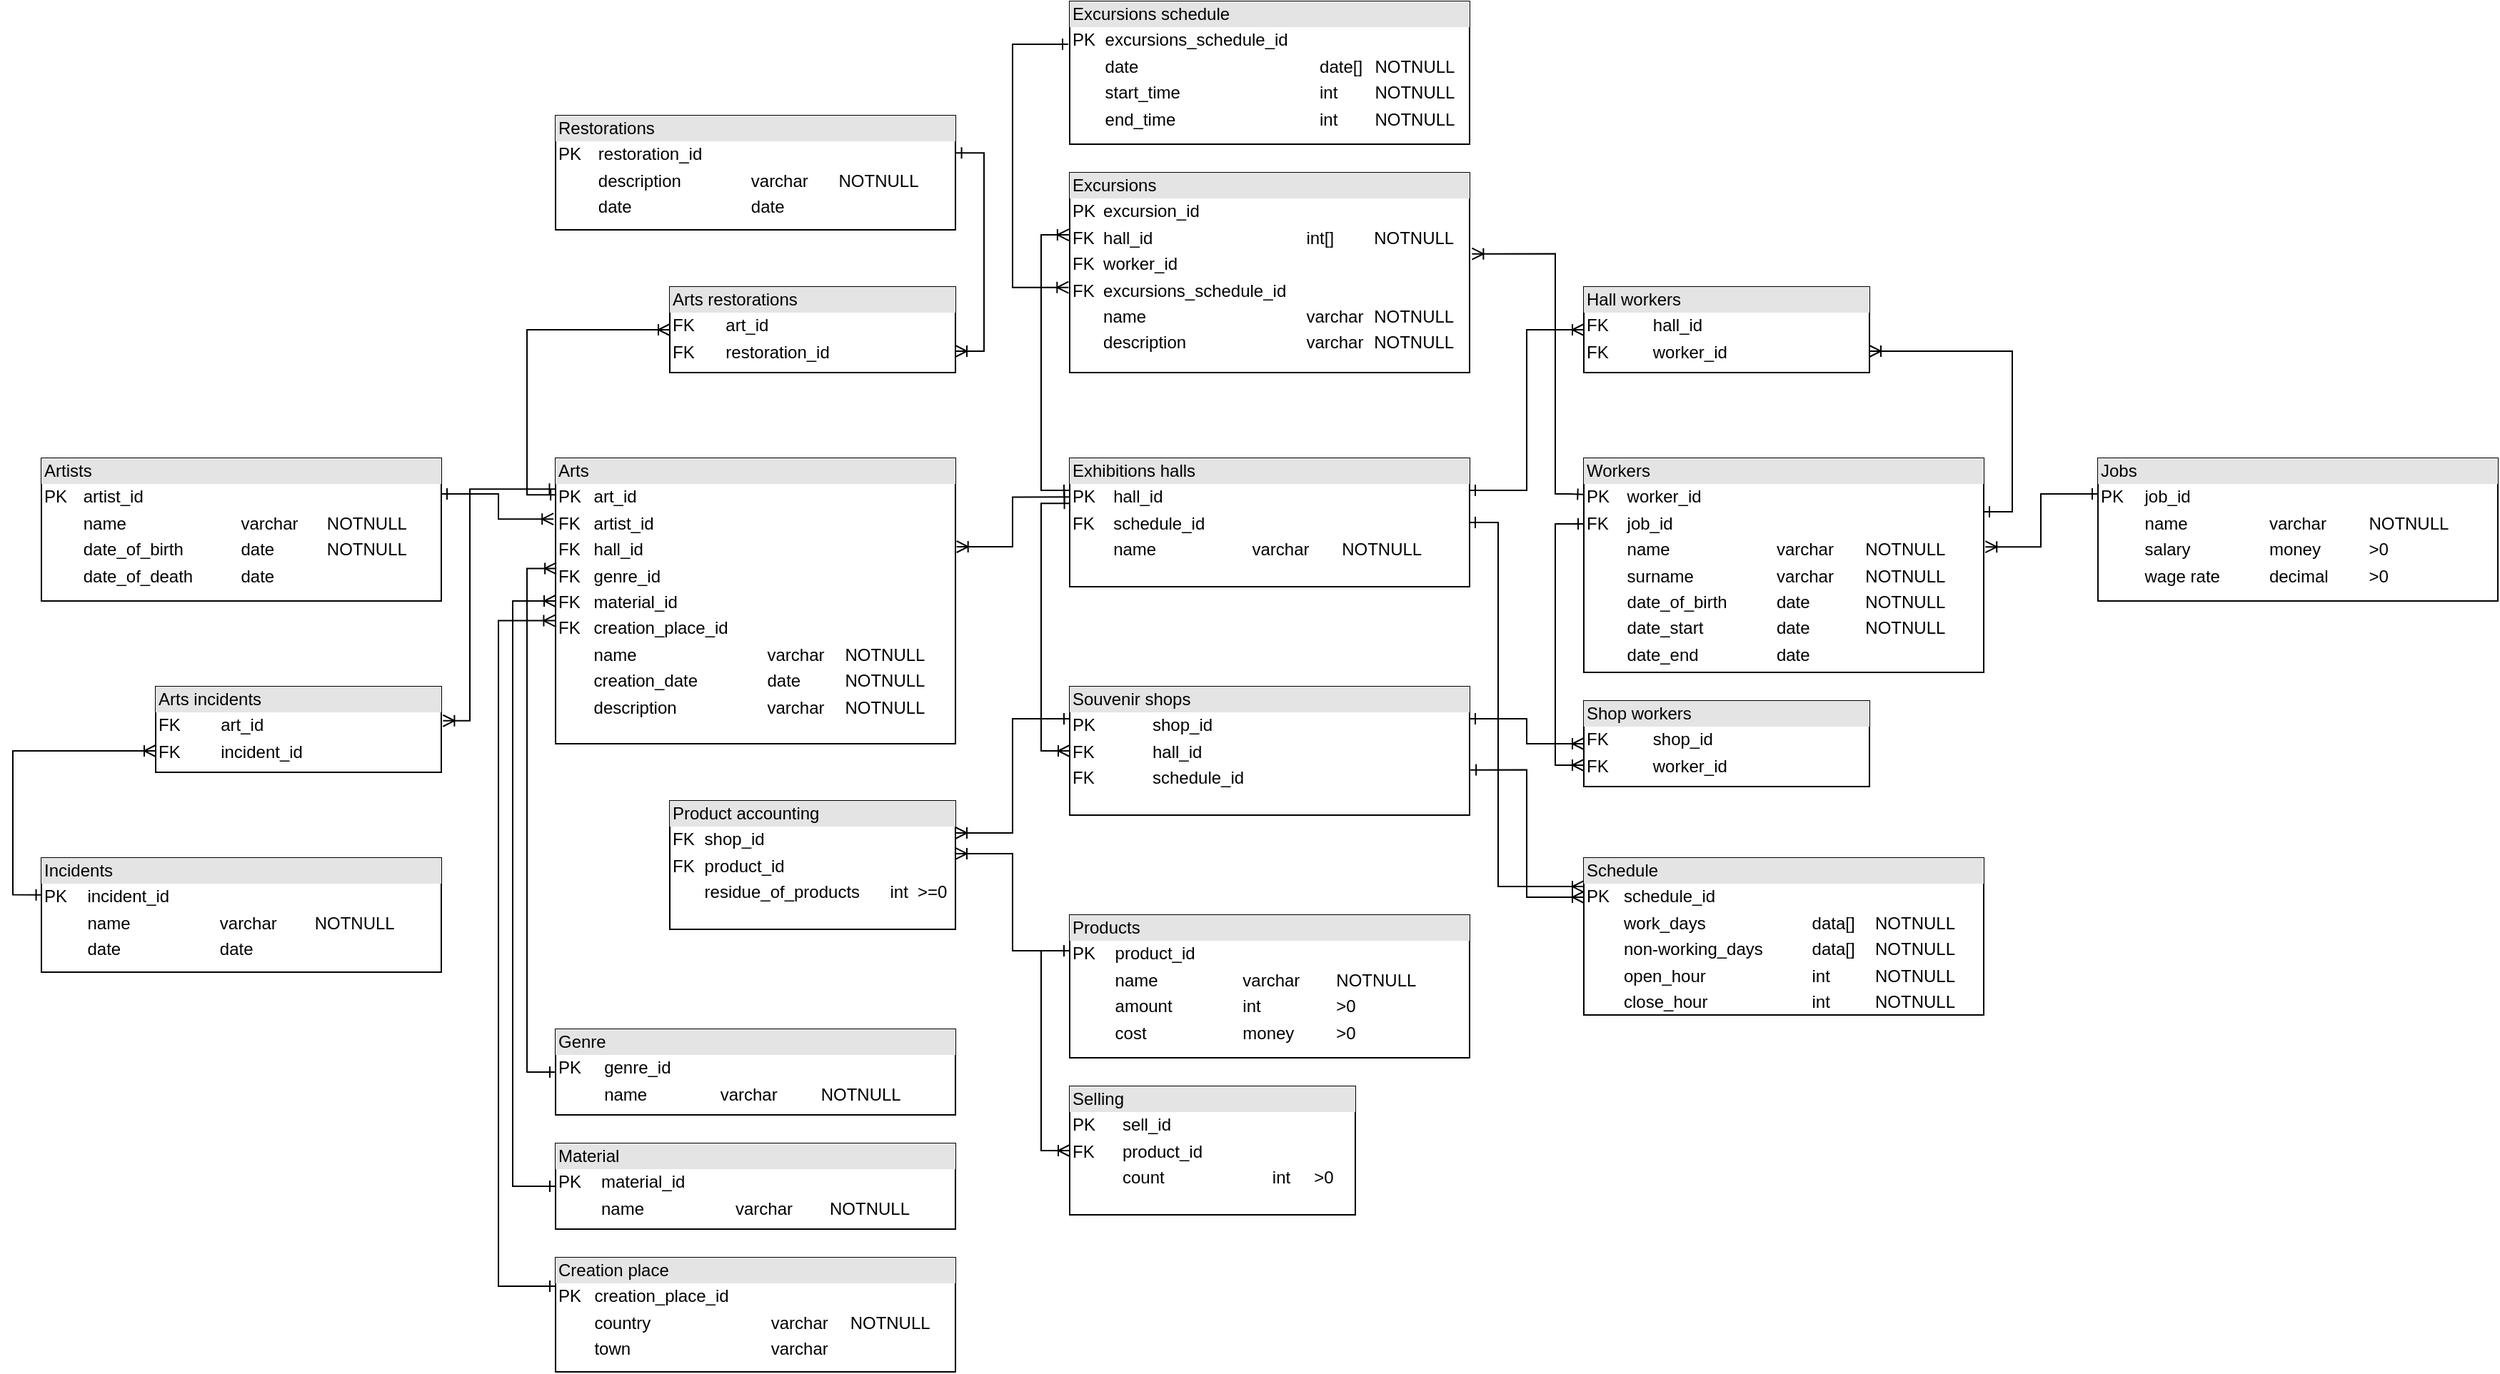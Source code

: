 <mxfile version="15.9.3" type="github">
  <diagram id="C5RBs43oDa-KdzZeNtuy" name="Structure1">
    <mxGraphModel dx="1630" dy="863" grid="1" gridSize="10" guides="1" tooltips="1" connect="1" arrows="1" fold="1" page="0" pageScale="1" pageWidth="827" pageHeight="1169" background="none" math="0" shadow="0">
      <root>
        <mxCell id="WIyWlLk6GJQsqaUBKTNV-0" />
        <mxCell id="WIyWlLk6GJQsqaUBKTNV-1" parent="WIyWlLk6GJQsqaUBKTNV-0" />
        <mxCell id="_NlyBVsnjin-UgBdhN4R-0" value="&lt;div style=&quot;box-sizing: border-box ; width: 100% ; background: #e4e4e4 ; padding: 2px&quot;&gt;Exhibitions halls&lt;/div&gt;&lt;table style=&quot;width: 100% ; font-size: 1em&quot; cellpadding=&quot;2&quot; cellspacing=&quot;0&quot;&gt;&lt;tbody&gt;&lt;tr&gt;&lt;td&gt;PK&lt;/td&gt;&lt;td&gt;hall_id&lt;br&gt;&lt;/td&gt;&lt;td&gt;&lt;br&gt;&lt;/td&gt;&lt;td&gt;&lt;br&gt;&lt;/td&gt;&lt;td&gt;&lt;br&gt;&lt;/td&gt;&lt;/tr&gt;&lt;tr&gt;&lt;td&gt;FK&lt;/td&gt;&lt;td&gt;schedule_id&lt;/td&gt;&lt;td&gt;&lt;br&gt;&lt;/td&gt;&lt;td&gt;&lt;br&gt;&lt;/td&gt;&lt;td&gt;&lt;br&gt;&lt;/td&gt;&lt;/tr&gt;&lt;tr&gt;&lt;td&gt;&lt;br&gt;&lt;/td&gt;&lt;td&gt;name&lt;/td&gt;&lt;td&gt;varchar&lt;/td&gt;&lt;td&gt;NOTNULL&lt;/td&gt;&lt;td&gt;&lt;br&gt;&lt;/td&gt;&lt;/tr&gt;&lt;/tbody&gt;&lt;/table&gt;" style="verticalAlign=top;align=left;overflow=fill;html=1;" parent="WIyWlLk6GJQsqaUBKTNV-1" vertex="1">
          <mxGeometry x="40" width="280" height="90" as="geometry" />
        </mxCell>
        <mxCell id="_NlyBVsnjin-UgBdhN4R-45" style="edgeStyle=orthogonalEdgeStyle;rounded=0;orthogonalLoop=1;jettySize=auto;html=1;exitX=0;exitY=0.5;exitDx=0;exitDy=0;entryX=0.001;entryY=0.351;entryDx=0;entryDy=0;entryPerimeter=0;startArrow=ERoneToMany;startFill=0;endArrow=ERone;endFill=0;" parent="WIyWlLk6GJQsqaUBKTNV-1" source="_NlyBVsnjin-UgBdhN4R-15" target="_NlyBVsnjin-UgBdhN4R-0" edge="1">
          <mxGeometry relative="1" as="geometry" />
        </mxCell>
        <mxCell id="_NlyBVsnjin-UgBdhN4R-15" value="&lt;div style=&quot;box-sizing: border-box ; width: 100% ; background: #e4e4e4 ; padding: 2px&quot;&gt;Souvenir shops&lt;/div&gt;&lt;table style=&quot;width: 100% ; font-size: 1em&quot; cellpadding=&quot;2&quot; cellspacing=&quot;0&quot;&gt;&lt;tbody&gt;&lt;tr&gt;&lt;td&gt;PK&lt;/td&gt;&lt;td&gt;shop_id&lt;br&gt;&lt;/td&gt;&lt;td&gt;&lt;br&gt;&lt;/td&gt;&lt;td&gt;&lt;br&gt;&lt;/td&gt;&lt;td&gt;&lt;br&gt;&lt;/td&gt;&lt;/tr&gt;&lt;tr&gt;&lt;td&gt;FK&lt;/td&gt;&lt;td&gt;hall_id&lt;br&gt;&lt;/td&gt;&lt;td&gt;&lt;/td&gt;&lt;td&gt;&lt;/td&gt;&lt;td&gt;&lt;/td&gt;&lt;/tr&gt;&lt;tr&gt;&lt;td&gt;FK&lt;/td&gt;&lt;td&gt;schedule_id&lt;/td&gt;&lt;td&gt;&lt;br&gt;&lt;/td&gt;&lt;td&gt;&lt;br&gt;&lt;/td&gt;&lt;td&gt;&lt;br&gt;&lt;/td&gt;&lt;/tr&gt;&lt;/tbody&gt;&lt;/table&gt;" style="verticalAlign=top;align=left;overflow=fill;html=1;" parent="WIyWlLk6GJQsqaUBKTNV-1" vertex="1">
          <mxGeometry x="40" y="160" width="280" height="90" as="geometry" />
        </mxCell>
        <mxCell id="svQhFidlR-mdwTiuRmmd-14" style="edgeStyle=orthogonalEdgeStyle;rounded=0;orthogonalLoop=1;jettySize=auto;html=1;exitX=0;exitY=0.25;exitDx=0;exitDy=0;entryX=0;entryY=0.5;entryDx=0;entryDy=0;startArrow=ERone;startFill=0;endArrow=ERoneToMany;endFill=0;" edge="1" parent="WIyWlLk6GJQsqaUBKTNV-1" source="_NlyBVsnjin-UgBdhN4R-16" target="svQhFidlR-mdwTiuRmmd-13">
          <mxGeometry relative="1" as="geometry" />
        </mxCell>
        <mxCell id="_NlyBVsnjin-UgBdhN4R-16" value="&lt;div style=&quot;box-sizing: border-box ; width: 100% ; background: #e4e4e4 ; padding: 2px&quot;&gt;Products&lt;/div&gt;&lt;table style=&quot;width: 100% ; font-size: 1em&quot; cellpadding=&quot;2&quot; cellspacing=&quot;0&quot;&gt;&lt;tbody&gt;&lt;tr&gt;&lt;td&gt;PK&lt;/td&gt;&lt;td&gt;product_id&lt;br&gt;&lt;/td&gt;&lt;td&gt;&lt;br&gt;&lt;/td&gt;&lt;td&gt;&lt;br&gt;&lt;/td&gt;&lt;td&gt;&lt;br&gt;&lt;/td&gt;&lt;/tr&gt;&lt;tr&gt;&lt;td&gt;&lt;br&gt;&lt;/td&gt;&lt;td&gt;name&lt;/td&gt;&lt;td&gt;varchar&lt;/td&gt;&lt;td&gt;NOTNULL&lt;/td&gt;&lt;td&gt;&lt;/td&gt;&lt;/tr&gt;&lt;tr&gt;&lt;td&gt;&lt;br&gt;&lt;/td&gt;&lt;td&gt;amount&lt;/td&gt;&lt;td&gt;int&lt;/td&gt;&lt;td&gt;&amp;gt;0&lt;/td&gt;&lt;td&gt;&lt;br&gt;&lt;/td&gt;&lt;/tr&gt;&lt;tr&gt;&lt;td&gt;&lt;br&gt;&lt;/td&gt;&lt;td&gt;cost&lt;/td&gt;&lt;td&gt;money&lt;/td&gt;&lt;td&gt;&amp;gt;0&lt;/td&gt;&lt;td&gt;&lt;br&gt;&lt;/td&gt;&lt;/tr&gt;&lt;/tbody&gt;&lt;/table&gt;" style="verticalAlign=top;align=left;overflow=fill;html=1;" parent="WIyWlLk6GJQsqaUBKTNV-1" vertex="1">
          <mxGeometry x="40" y="320" width="280" height="100" as="geometry" />
        </mxCell>
        <mxCell id="_NlyBVsnjin-UgBdhN4R-30" style="edgeStyle=orthogonalEdgeStyle;rounded=0;orthogonalLoop=1;jettySize=auto;html=1;exitX=1;exitY=0.25;exitDx=0;exitDy=0;entryX=0;entryY=0.25;entryDx=0;entryDy=0;startArrow=ERoneToMany;startFill=0;endArrow=ERone;endFill=0;" parent="WIyWlLk6GJQsqaUBKTNV-1" source="_NlyBVsnjin-UgBdhN4R-17" target="_NlyBVsnjin-UgBdhN4R-15" edge="1">
          <mxGeometry relative="1" as="geometry" />
        </mxCell>
        <mxCell id="_NlyBVsnjin-UgBdhN4R-31" style="edgeStyle=orthogonalEdgeStyle;rounded=0;orthogonalLoop=1;jettySize=auto;html=1;exitX=1;exitY=0.411;exitDx=0;exitDy=0;entryX=0;entryY=0.25;entryDx=0;entryDy=0;startArrow=ERoneToMany;startFill=0;exitPerimeter=0;endArrow=ERone;endFill=0;" parent="WIyWlLk6GJQsqaUBKTNV-1" source="_NlyBVsnjin-UgBdhN4R-17" target="_NlyBVsnjin-UgBdhN4R-16" edge="1">
          <mxGeometry relative="1" as="geometry" />
        </mxCell>
        <mxCell id="_NlyBVsnjin-UgBdhN4R-17" value="&lt;div style=&quot;box-sizing: border-box ; width: 100% ; background: rgb(228 , 228 , 228) ; padding: 2px&quot;&gt;Product accounting&lt;/div&gt;&lt;table style=&quot;width: 100% ; font-size: 1em&quot; cellpadding=&quot;2&quot; cellspacing=&quot;0&quot;&gt;&lt;tbody&gt;&lt;tr&gt;&lt;td&gt;FK&lt;/td&gt;&lt;td&gt;shop_id&lt;br&gt;&lt;/td&gt;&lt;td&gt;&lt;br&gt;&lt;/td&gt;&lt;td&gt;&lt;br&gt;&lt;/td&gt;&lt;/tr&gt;&lt;tr&gt;&lt;td&gt;FK&lt;/td&gt;&lt;td&gt;product_id&lt;/td&gt;&lt;td&gt;&lt;/td&gt;&lt;td&gt;&lt;br&gt;&lt;/td&gt;&lt;/tr&gt;&lt;tr&gt;&lt;td&gt;&lt;br&gt;&lt;/td&gt;&lt;td&gt;residue_of_products&lt;/td&gt;&lt;td&gt;int&lt;/td&gt;&lt;td&gt;&amp;gt;=0&lt;/td&gt;&lt;/tr&gt;&lt;/tbody&gt;&lt;/table&gt;" style="verticalAlign=top;align=left;overflow=fill;html=1;" parent="WIyWlLk6GJQsqaUBKTNV-1" vertex="1">
          <mxGeometry x="-240" y="240" width="200" height="90" as="geometry" />
        </mxCell>
        <mxCell id="_NlyBVsnjin-UgBdhN4R-34" style="edgeStyle=orthogonalEdgeStyle;rounded=0;orthogonalLoop=1;jettySize=auto;html=1;entryX=0;entryY=0.25;entryDx=0;entryDy=0;startArrow=ERoneToMany;startFill=0;exitX=1.004;exitY=0.414;exitDx=0;exitDy=0;exitPerimeter=0;endArrow=ERone;endFill=0;" parent="WIyWlLk6GJQsqaUBKTNV-1" source="_NlyBVsnjin-UgBdhN4R-18" target="_NlyBVsnjin-UgBdhN4R-19" edge="1">
          <mxGeometry relative="1" as="geometry">
            <mxPoint x="680" y="42" as="sourcePoint" />
          </mxGeometry>
        </mxCell>
        <mxCell id="_NlyBVsnjin-UgBdhN4R-18" value="&lt;div style=&quot;box-sizing: border-box ; width: 100% ; background: #e4e4e4 ; padding: 2px&quot;&gt;Workers&lt;/div&gt;&lt;table style=&quot;width: 100% ; font-size: 1em&quot; cellpadding=&quot;2&quot; cellspacing=&quot;0&quot;&gt;&lt;tbody&gt;&lt;tr&gt;&lt;td&gt;PK&lt;/td&gt;&lt;td&gt;worker_id&lt;br&gt;&lt;/td&gt;&lt;td&gt;&lt;br&gt;&lt;/td&gt;&lt;td&gt;&lt;br&gt;&lt;/td&gt;&lt;/tr&gt;&lt;tr&gt;&lt;td&gt;FK&lt;/td&gt;&lt;td&gt;job_id&lt;/td&gt;&lt;td&gt;&lt;br&gt;&lt;/td&gt;&lt;td&gt;&lt;br&gt;&lt;/td&gt;&lt;/tr&gt;&lt;tr&gt;&lt;td&gt;&lt;br&gt;&lt;/td&gt;&lt;td&gt;name&lt;/td&gt;&lt;td&gt;varchar&lt;/td&gt;&lt;td&gt;NOTNULL&lt;/td&gt;&lt;/tr&gt;&lt;tr&gt;&lt;td&gt;&lt;br&gt;&lt;/td&gt;&lt;td&gt;surname&lt;/td&gt;&lt;td&gt;varchar&lt;/td&gt;&lt;td&gt;NOTNULL&lt;/td&gt;&lt;/tr&gt;&lt;tr&gt;&lt;td&gt;&lt;br&gt;&lt;/td&gt;&lt;td&gt;date_of_birth&lt;/td&gt;&lt;td&gt;date&lt;/td&gt;&lt;td&gt;NOTNULL&lt;/td&gt;&lt;/tr&gt;&lt;tr&gt;&lt;td&gt;&lt;br&gt;&lt;/td&gt;&lt;td&gt;date_start&lt;/td&gt;&lt;td&gt;date&lt;/td&gt;&lt;td&gt;NOTNULL&lt;/td&gt;&lt;/tr&gt;&lt;tr&gt;&lt;td&gt;&lt;br&gt;&lt;/td&gt;&lt;td&gt;date_end&lt;/td&gt;&lt;td&gt;date&lt;/td&gt;&lt;td&gt;&lt;br&gt;&lt;/td&gt;&lt;/tr&gt;&lt;/tbody&gt;&lt;/table&gt;" style="verticalAlign=top;align=left;overflow=fill;html=1;" parent="WIyWlLk6GJQsqaUBKTNV-1" vertex="1">
          <mxGeometry x="400" width="280" height="150" as="geometry" />
        </mxCell>
        <mxCell id="_NlyBVsnjin-UgBdhN4R-19" value="&lt;div style=&quot;box-sizing: border-box ; width: 100% ; background: #e4e4e4 ; padding: 2px&quot;&gt;Jobs&lt;/div&gt;&lt;table style=&quot;width: 100% ; font-size: 1em&quot; cellpadding=&quot;2&quot; cellspacing=&quot;0&quot;&gt;&lt;tbody&gt;&lt;tr&gt;&lt;td&gt;PK&lt;/td&gt;&lt;td&gt;job_id&lt;br&gt;&lt;/td&gt;&lt;td&gt;&lt;br&gt;&lt;/td&gt;&lt;td&gt;&lt;br&gt;&lt;/td&gt;&lt;/tr&gt;&lt;tr&gt;&lt;td&gt;&lt;br&gt;&lt;/td&gt;&lt;td&gt;name&lt;/td&gt;&lt;td&gt;varchar&lt;/td&gt;&lt;td&gt;NOTNULL&lt;/td&gt;&lt;/tr&gt;&lt;tr&gt;&lt;td&gt;&lt;br&gt;&lt;/td&gt;&lt;td&gt;salary&lt;/td&gt;&lt;td&gt;money&lt;/td&gt;&lt;td&gt;&amp;gt;0&lt;/td&gt;&lt;/tr&gt;&lt;tr&gt;&lt;td&gt;&lt;br&gt;&lt;/td&gt;&lt;td&gt;wage rate&lt;/td&gt;&lt;td&gt;decimal&lt;/td&gt;&lt;td&gt;&amp;gt;0&lt;/td&gt;&lt;/tr&gt;&lt;/tbody&gt;&lt;/table&gt;" style="verticalAlign=top;align=left;overflow=fill;html=1;" parent="WIyWlLk6GJQsqaUBKTNV-1" vertex="1">
          <mxGeometry x="760" width="280" height="100" as="geometry" />
        </mxCell>
        <mxCell id="_NlyBVsnjin-UgBdhN4R-32" style="edgeStyle=orthogonalEdgeStyle;rounded=0;orthogonalLoop=1;jettySize=auto;html=1;exitX=0;exitY=0.5;exitDx=0;exitDy=0;entryX=1;entryY=0.25;entryDx=0;entryDy=0;startArrow=ERoneToMany;startFill=0;endArrow=ERone;endFill=0;" parent="WIyWlLk6GJQsqaUBKTNV-1" source="_NlyBVsnjin-UgBdhN4R-20" target="_NlyBVsnjin-UgBdhN4R-15" edge="1">
          <mxGeometry relative="1" as="geometry" />
        </mxCell>
        <mxCell id="_NlyBVsnjin-UgBdhN4R-33" style="edgeStyle=orthogonalEdgeStyle;rounded=0;orthogonalLoop=1;jettySize=auto;html=1;exitX=0;exitY=0.75;exitDx=0;exitDy=0;startArrow=ERoneToMany;startFill=0;endArrow=ERone;endFill=0;" parent="WIyWlLk6GJQsqaUBKTNV-1" source="_NlyBVsnjin-UgBdhN4R-20" edge="1">
          <mxGeometry relative="1" as="geometry">
            <mxPoint x="400" y="46" as="targetPoint" />
            <Array as="points">
              <mxPoint x="380" y="215" />
              <mxPoint x="380" y="46" />
              <mxPoint x="400" y="46" />
            </Array>
          </mxGeometry>
        </mxCell>
        <mxCell id="_NlyBVsnjin-UgBdhN4R-20" value="&lt;div style=&quot;box-sizing: border-box ; width: 100% ; background: rgb(228 , 228 , 228) ; padding: 2px&quot;&gt;Shop workers&lt;/div&gt;&lt;table style=&quot;width: 100% ; font-size: 1em&quot; cellpadding=&quot;2&quot; cellspacing=&quot;0&quot;&gt;&lt;tbody&gt;&lt;tr&gt;&lt;td&gt;FK&lt;/td&gt;&lt;td&gt;shop_id&lt;br&gt;&lt;/td&gt;&lt;td&gt;&lt;br&gt;&lt;/td&gt;&lt;td&gt;&lt;br&gt;&lt;/td&gt;&lt;/tr&gt;&lt;tr&gt;&lt;td&gt;FK&lt;/td&gt;&lt;td&gt;worker_id&lt;/td&gt;&lt;td&gt;&lt;/td&gt;&lt;td&gt;&lt;br&gt;&lt;/td&gt;&lt;/tr&gt;&lt;/tbody&gt;&lt;/table&gt;" style="verticalAlign=top;align=left;overflow=fill;html=1;" parent="WIyWlLk6GJQsqaUBKTNV-1" vertex="1">
          <mxGeometry x="400" y="170" width="200" height="60" as="geometry" />
        </mxCell>
        <mxCell id="_NlyBVsnjin-UgBdhN4R-35" style="edgeStyle=orthogonalEdgeStyle;rounded=0;orthogonalLoop=1;jettySize=auto;html=1;exitX=0;exitY=0.5;exitDx=0;exitDy=0;entryX=1;entryY=0.25;entryDx=0;entryDy=0;startArrow=ERoneToMany;startFill=0;endArrow=ERone;endFill=0;" parent="WIyWlLk6GJQsqaUBKTNV-1" source="_NlyBVsnjin-UgBdhN4R-21" target="_NlyBVsnjin-UgBdhN4R-0" edge="1">
          <mxGeometry relative="1" as="geometry" />
        </mxCell>
        <mxCell id="_NlyBVsnjin-UgBdhN4R-37" style="edgeStyle=orthogonalEdgeStyle;rounded=0;orthogonalLoop=1;jettySize=auto;html=1;exitX=1;exitY=0.75;exitDx=0;exitDy=0;entryX=1;entryY=0.25;entryDx=0;entryDy=0;startArrow=ERoneToMany;startFill=0;endArrow=ERone;endFill=0;" parent="WIyWlLk6GJQsqaUBKTNV-1" source="_NlyBVsnjin-UgBdhN4R-21" target="_NlyBVsnjin-UgBdhN4R-18" edge="1">
          <mxGeometry relative="1" as="geometry" />
        </mxCell>
        <mxCell id="_NlyBVsnjin-UgBdhN4R-21" value="&lt;div style=&quot;box-sizing: border-box ; width: 100% ; background: rgb(228 , 228 , 228) ; padding: 2px&quot;&gt;Hall workers&lt;/div&gt;&lt;table style=&quot;width: 100% ; font-size: 1em&quot; cellpadding=&quot;2&quot; cellspacing=&quot;0&quot;&gt;&lt;tbody&gt;&lt;tr&gt;&lt;td&gt;FK&lt;/td&gt;&lt;td&gt;hall_id&lt;br&gt;&lt;/td&gt;&lt;td&gt;&lt;br&gt;&lt;/td&gt;&lt;td&gt;&lt;br&gt;&lt;/td&gt;&lt;/tr&gt;&lt;tr&gt;&lt;td&gt;FK&lt;/td&gt;&lt;td&gt;worker_id&lt;/td&gt;&lt;td&gt;&lt;/td&gt;&lt;td&gt;&lt;br&gt;&lt;/td&gt;&lt;/tr&gt;&lt;/tbody&gt;&lt;/table&gt;" style="verticalAlign=top;align=left;overflow=fill;html=1;" parent="WIyWlLk6GJQsqaUBKTNV-1" vertex="1">
          <mxGeometry x="400" y="-120" width="200" height="60" as="geometry" />
        </mxCell>
        <mxCell id="_NlyBVsnjin-UgBdhN4R-43" style="edgeStyle=orthogonalEdgeStyle;rounded=0;orthogonalLoop=1;jettySize=auto;html=1;exitX=-0.005;exitY=0.213;exitDx=0;exitDy=0;entryX=1;entryY=0.25;entryDx=0;entryDy=0;startArrow=ERoneToMany;startFill=0;exitPerimeter=0;endArrow=ERone;endFill=0;" parent="WIyWlLk6GJQsqaUBKTNV-1" source="_NlyBVsnjin-UgBdhN4R-22" target="_NlyBVsnjin-UgBdhN4R-24" edge="1">
          <mxGeometry relative="1" as="geometry" />
        </mxCell>
        <mxCell id="_NlyBVsnjin-UgBdhN4R-44" style="edgeStyle=orthogonalEdgeStyle;rounded=0;orthogonalLoop=1;jettySize=auto;html=1;exitX=1.003;exitY=0.31;exitDx=0;exitDy=0;entryX=0.001;entryY=0.302;entryDx=0;entryDy=0;entryPerimeter=0;startArrow=ERoneToMany;startFill=0;exitPerimeter=0;endArrow=ERone;endFill=0;" parent="WIyWlLk6GJQsqaUBKTNV-1" source="_NlyBVsnjin-UgBdhN4R-22" target="_NlyBVsnjin-UgBdhN4R-0" edge="1">
          <mxGeometry relative="1" as="geometry" />
        </mxCell>
        <mxCell id="_NlyBVsnjin-UgBdhN4R-22" value="&lt;div style=&quot;box-sizing: border-box ; width: 100% ; background: #e4e4e4 ; padding: 2px&quot;&gt;Arts&lt;/div&gt;&lt;table style=&quot;width: 100% ; font-size: 1em&quot; cellpadding=&quot;2&quot; cellspacing=&quot;0&quot;&gt;&lt;tbody&gt;&lt;tr&gt;&lt;td&gt;PK&lt;/td&gt;&lt;td&gt;art_id&lt;br&gt;&lt;/td&gt;&lt;td&gt;&lt;br&gt;&lt;/td&gt;&lt;td&gt;&lt;br&gt;&lt;/td&gt;&lt;td&gt;&lt;br&gt;&lt;/td&gt;&lt;/tr&gt;&lt;tr&gt;&lt;td&gt;FK&lt;/td&gt;&lt;td&gt;artist_id&lt;/td&gt;&lt;td&gt;&lt;br&gt;&lt;/td&gt;&lt;td&gt;&lt;br&gt;&lt;/td&gt;&lt;td&gt;&lt;br&gt;&lt;/td&gt;&lt;/tr&gt;&lt;tr&gt;&lt;td&gt;FK&lt;/td&gt;&lt;td&gt;hall_id&lt;/td&gt;&lt;td&gt;&lt;br&gt;&lt;/td&gt;&lt;td&gt;&lt;br&gt;&lt;/td&gt;&lt;td&gt;&lt;br&gt;&lt;/td&gt;&lt;/tr&gt;&lt;tr&gt;&lt;td&gt;FK&lt;/td&gt;&lt;td&gt;genre_id&lt;/td&gt;&lt;td&gt;&lt;br&gt;&lt;/td&gt;&lt;td&gt;&lt;br&gt;&lt;/td&gt;&lt;td&gt;&lt;br&gt;&lt;/td&gt;&lt;/tr&gt;&lt;tr&gt;&lt;td&gt;FK&lt;/td&gt;&lt;td&gt;material_id&lt;/td&gt;&lt;td&gt;&lt;br&gt;&lt;/td&gt;&lt;td&gt;&lt;br&gt;&lt;/td&gt;&lt;td&gt;&lt;br&gt;&lt;/td&gt;&lt;/tr&gt;&lt;tr&gt;&lt;td&gt;FK&lt;/td&gt;&lt;td&gt;creation_place_id&lt;/td&gt;&lt;td&gt;&lt;br&gt;&lt;/td&gt;&lt;td&gt;&lt;br&gt;&lt;/td&gt;&lt;td&gt;&lt;br&gt;&lt;/td&gt;&lt;/tr&gt;&lt;tr&gt;&lt;td&gt;&lt;br&gt;&lt;/td&gt;&lt;td&gt;name&lt;/td&gt;&lt;td&gt;varchar&lt;/td&gt;&lt;td&gt;NOTNULL&lt;/td&gt;&lt;td&gt;&lt;br&gt;&lt;/td&gt;&lt;/tr&gt;&lt;tr&gt;&lt;td&gt;&lt;br&gt;&lt;/td&gt;&lt;td&gt;creation_date&lt;/td&gt;&lt;td&gt;date&lt;/td&gt;&lt;td&gt;NOTNULL&lt;/td&gt;&lt;td&gt;&lt;/td&gt;&lt;/tr&gt;&lt;tr&gt;&lt;td&gt;&lt;br&gt;&lt;/td&gt;&lt;td&gt;description&lt;/td&gt;&lt;td&gt;varchar&lt;/td&gt;&lt;td&gt;NOTNULL&lt;/td&gt;&lt;td&gt;&lt;br&gt;&lt;/td&gt;&lt;/tr&gt;&lt;/tbody&gt;&lt;/table&gt;" style="verticalAlign=top;align=left;overflow=fill;html=1;" parent="WIyWlLk6GJQsqaUBKTNV-1" vertex="1">
          <mxGeometry x="-320" width="280" height="200" as="geometry" />
        </mxCell>
        <mxCell id="_NlyBVsnjin-UgBdhN4R-24" value="&lt;div style=&quot;box-sizing: border-box ; width: 100% ; background: #e4e4e4 ; padding: 2px&quot;&gt;Artists&lt;/div&gt;&lt;table style=&quot;width: 100% ; font-size: 1em&quot; cellpadding=&quot;2&quot; cellspacing=&quot;0&quot;&gt;&lt;tbody&gt;&lt;tr&gt;&lt;td&gt;PK&lt;/td&gt;&lt;td&gt;artist_id&lt;br&gt;&lt;/td&gt;&lt;td&gt;&lt;br&gt;&lt;/td&gt;&lt;td&gt;&lt;br&gt;&lt;/td&gt;&lt;/tr&gt;&lt;tr&gt;&lt;td&gt;&lt;br&gt;&lt;/td&gt;&lt;td&gt;name&lt;/td&gt;&lt;td&gt;varchar&lt;/td&gt;&lt;td&gt;NOTNULL&lt;/td&gt;&lt;/tr&gt;&lt;tr&gt;&lt;td&gt;&lt;br&gt;&lt;/td&gt;&lt;td&gt;date_of_birth&lt;/td&gt;&lt;td&gt;date&lt;/td&gt;&lt;td&gt;NOTNULL&lt;/td&gt;&lt;/tr&gt;&lt;tr&gt;&lt;td&gt;&lt;br&gt;&lt;/td&gt;&lt;td&gt;date_of_death&lt;/td&gt;&lt;td&gt;date&lt;/td&gt;&lt;td&gt;&lt;br&gt;&lt;/td&gt;&lt;/tr&gt;&lt;/tbody&gt;&lt;/table&gt;" style="verticalAlign=top;align=left;overflow=fill;html=1;" parent="WIyWlLk6GJQsqaUBKTNV-1" vertex="1">
          <mxGeometry x="-680" width="280" height="100" as="geometry" />
        </mxCell>
        <mxCell id="_NlyBVsnjin-UgBdhN4R-25" value="&lt;div style=&quot;box-sizing: border-box ; width: 100% ; background: #e4e4e4 ; padding: 2px&quot;&gt;Incidents&lt;/div&gt;&lt;table style=&quot;width: 100% ; font-size: 1em&quot; cellpadding=&quot;2&quot; cellspacing=&quot;0&quot;&gt;&lt;tbody&gt;&lt;tr&gt;&lt;td&gt;PK&lt;/td&gt;&lt;td&gt;incident_id&lt;br&gt;&lt;/td&gt;&lt;td&gt;&lt;br&gt;&lt;/td&gt;&lt;td&gt;&lt;br&gt;&lt;/td&gt;&lt;/tr&gt;&lt;tr&gt;&lt;td&gt;&lt;br&gt;&lt;/td&gt;&lt;td&gt;name&lt;/td&gt;&lt;td&gt;varchar&lt;/td&gt;&lt;td&gt;NOTNULL&lt;/td&gt;&lt;/tr&gt;&lt;tr&gt;&lt;td&gt;&lt;br&gt;&lt;/td&gt;&lt;td&gt;date&lt;/td&gt;&lt;td&gt;date&lt;/td&gt;&lt;td&gt;&lt;br&gt;&lt;/td&gt;&lt;/tr&gt;&lt;/tbody&gt;&lt;/table&gt;" style="verticalAlign=top;align=left;overflow=fill;html=1;" parent="WIyWlLk6GJQsqaUBKTNV-1" vertex="1">
          <mxGeometry x="-680" y="280" width="280" height="80" as="geometry" />
        </mxCell>
        <mxCell id="_NlyBVsnjin-UgBdhN4R-46" style="edgeStyle=orthogonalEdgeStyle;rounded=0;orthogonalLoop=1;jettySize=auto;html=1;exitX=1.006;exitY=0.398;exitDx=0;exitDy=0;entryX=-0.001;entryY=0.108;entryDx=0;entryDy=0;entryPerimeter=0;startArrow=ERoneToMany;startFill=0;exitPerimeter=0;endArrow=ERone;endFill=0;" parent="WIyWlLk6GJQsqaUBKTNV-1" source="_NlyBVsnjin-UgBdhN4R-26" target="_NlyBVsnjin-UgBdhN4R-22" edge="1">
          <mxGeometry relative="1" as="geometry">
            <Array as="points">
              <mxPoint x="-380" y="184" />
              <mxPoint x="-380" y="22" />
            </Array>
          </mxGeometry>
        </mxCell>
        <mxCell id="_NlyBVsnjin-UgBdhN4R-47" style="edgeStyle=orthogonalEdgeStyle;rounded=0;orthogonalLoop=1;jettySize=auto;html=1;exitX=0;exitY=0.75;exitDx=0;exitDy=0;entryX=0.001;entryY=0.323;entryDx=0;entryDy=0;entryPerimeter=0;startArrow=ERoneToMany;startFill=0;endArrow=ERone;endFill=0;" parent="WIyWlLk6GJQsqaUBKTNV-1" source="_NlyBVsnjin-UgBdhN4R-26" target="_NlyBVsnjin-UgBdhN4R-25" edge="1">
          <mxGeometry relative="1" as="geometry" />
        </mxCell>
        <mxCell id="_NlyBVsnjin-UgBdhN4R-26" value="&lt;div style=&quot;box-sizing: border-box ; width: 100% ; background: rgb(228 , 228 , 228) ; padding: 2px&quot;&gt;Arts incidents&lt;/div&gt;&lt;table style=&quot;width: 100% ; font-size: 1em&quot; cellpadding=&quot;2&quot; cellspacing=&quot;0&quot;&gt;&lt;tbody&gt;&lt;tr&gt;&lt;td&gt;FK&lt;/td&gt;&lt;td&gt;art_id&lt;br&gt;&lt;/td&gt;&lt;td&gt;&lt;br&gt;&lt;/td&gt;&lt;td&gt;&lt;br&gt;&lt;/td&gt;&lt;/tr&gt;&lt;tr&gt;&lt;td&gt;FK&lt;/td&gt;&lt;td&gt;incident_id&lt;/td&gt;&lt;td&gt;&lt;/td&gt;&lt;td&gt;&lt;br&gt;&lt;/td&gt;&lt;/tr&gt;&lt;/tbody&gt;&lt;/table&gt;" style="verticalAlign=top;align=left;overflow=fill;html=1;" parent="WIyWlLk6GJQsqaUBKTNV-1" vertex="1">
          <mxGeometry x="-600" y="160" width="200" height="60" as="geometry" />
        </mxCell>
        <mxCell id="_NlyBVsnjin-UgBdhN4R-38" style="edgeStyle=orthogonalEdgeStyle;rounded=0;orthogonalLoop=1;jettySize=auto;html=1;exitX=-0.002;exitY=0.311;exitDx=0;exitDy=0;entryX=0;entryY=0.25;entryDx=0;entryDy=0;startArrow=ERoneToMany;startFill=0;exitPerimeter=0;endArrow=ERone;endFill=0;" parent="WIyWlLk6GJQsqaUBKTNV-1" source="_NlyBVsnjin-UgBdhN4R-27" target="_NlyBVsnjin-UgBdhN4R-0" edge="1">
          <mxGeometry relative="1" as="geometry" />
        </mxCell>
        <mxCell id="_NlyBVsnjin-UgBdhN4R-39" style="edgeStyle=orthogonalEdgeStyle;rounded=0;orthogonalLoop=1;jettySize=auto;html=1;exitX=1.006;exitY=0.406;exitDx=0;exitDy=0;entryX=-0.001;entryY=0.169;entryDx=0;entryDy=0;entryPerimeter=0;startArrow=ERoneToMany;startFill=0;exitPerimeter=0;endArrow=ERone;endFill=0;" parent="WIyWlLk6GJQsqaUBKTNV-1" source="_NlyBVsnjin-UgBdhN4R-27" target="_NlyBVsnjin-UgBdhN4R-18" edge="1">
          <mxGeometry relative="1" as="geometry">
            <Array as="points">
              <mxPoint x="380" y="-143" />
              <mxPoint x="380" y="25" />
              <mxPoint x="390" y="25" />
            </Array>
          </mxGeometry>
        </mxCell>
        <mxCell id="_NlyBVsnjin-UgBdhN4R-27" value="&lt;div style=&quot;box-sizing: border-box ; width: 100% ; background: #e4e4e4 ; padding: 2px&quot;&gt;Excursions&lt;/div&gt;&lt;table style=&quot;width: 100% ; font-size: 1em&quot; cellpadding=&quot;2&quot; cellspacing=&quot;0&quot;&gt;&lt;tbody&gt;&lt;tr&gt;&lt;td&gt;PK&lt;/td&gt;&lt;td&gt;excursion_id&lt;br&gt;&lt;/td&gt;&lt;td&gt;&lt;br&gt;&lt;/td&gt;&lt;td&gt;&lt;br&gt;&lt;/td&gt;&lt;td&gt;&lt;br&gt;&lt;/td&gt;&lt;/tr&gt;&lt;tr&gt;&lt;td&gt;FK&lt;/td&gt;&lt;td&gt;hall_id&lt;/td&gt;&lt;td&gt;int[]&lt;/td&gt;&lt;td&gt;NOTNULL&lt;/td&gt;&lt;td&gt;&lt;br&gt;&lt;/td&gt;&lt;/tr&gt;&lt;tr&gt;&lt;td&gt;FK&lt;/td&gt;&lt;td&gt;worker_id&lt;/td&gt;&lt;td&gt;&lt;br&gt;&lt;/td&gt;&lt;td&gt;&lt;br&gt;&lt;/td&gt;&lt;td&gt;&lt;br&gt;&lt;/td&gt;&lt;/tr&gt;&lt;tr&gt;&lt;td&gt;FK&lt;/td&gt;&lt;td&gt;excursions_schedule_id&lt;/td&gt;&lt;td&gt;&lt;br&gt;&lt;/td&gt;&lt;td&gt;&lt;br&gt;&lt;/td&gt;&lt;td&gt;&lt;br&gt;&lt;/td&gt;&lt;/tr&gt;&lt;tr&gt;&lt;td&gt;&lt;br&gt;&lt;/td&gt;&lt;td&gt;name&lt;/td&gt;&lt;td&gt;varchar&lt;/td&gt;&lt;td&gt;NOTNULL&lt;/td&gt;&lt;td&gt;&lt;br&gt;&lt;/td&gt;&lt;/tr&gt;&lt;tr&gt;&lt;td&gt;&lt;br&gt;&lt;/td&gt;&lt;td&gt;description&lt;/td&gt;&lt;td&gt;varchar&lt;/td&gt;&lt;td&gt;NOTNULL&lt;/td&gt;&lt;td&gt;&lt;br&gt;&lt;/td&gt;&lt;/tr&gt;&lt;/tbody&gt;&lt;/table&gt;" style="verticalAlign=top;align=left;overflow=fill;html=1;" parent="WIyWlLk6GJQsqaUBKTNV-1" vertex="1">
          <mxGeometry x="40" y="-200" width="280" height="140" as="geometry" />
        </mxCell>
        <mxCell id="_NlyBVsnjin-UgBdhN4R-28" value="&lt;div style=&quot;box-sizing: border-box ; width: 100% ; background: #e4e4e4 ; padding: 2px&quot;&gt;Restorations&lt;/div&gt;&lt;table style=&quot;width: 100% ; font-size: 1em&quot; cellpadding=&quot;2&quot; cellspacing=&quot;0&quot;&gt;&lt;tbody&gt;&lt;tr&gt;&lt;td&gt;PK&lt;/td&gt;&lt;td&gt;restoration_id&lt;br&gt;&lt;/td&gt;&lt;td&gt;&lt;br&gt;&lt;/td&gt;&lt;td&gt;&lt;br&gt;&lt;/td&gt;&lt;/tr&gt;&lt;tr&gt;&lt;td&gt;&lt;br&gt;&lt;/td&gt;&lt;td&gt;description&lt;/td&gt;&lt;td&gt;varchar&lt;/td&gt;&lt;td&gt;NOTNULL&lt;/td&gt;&lt;/tr&gt;&lt;tr&gt;&lt;td&gt;&lt;br&gt;&lt;/td&gt;&lt;td&gt;date&lt;/td&gt;&lt;td&gt;date&lt;/td&gt;&lt;td&gt;&lt;br&gt;&lt;/td&gt;&lt;/tr&gt;&lt;/tbody&gt;&lt;/table&gt;" style="verticalAlign=top;align=left;overflow=fill;html=1;" parent="WIyWlLk6GJQsqaUBKTNV-1" vertex="1">
          <mxGeometry x="-320" y="-240" width="280" height="80" as="geometry" />
        </mxCell>
        <mxCell id="_NlyBVsnjin-UgBdhN4R-41" style="edgeStyle=orthogonalEdgeStyle;rounded=0;orthogonalLoop=1;jettySize=auto;html=1;exitX=1;exitY=0.75;exitDx=0;exitDy=0;entryX=1.001;entryY=0.326;entryDx=0;entryDy=0;entryPerimeter=0;startArrow=ERoneToMany;startFill=0;endArrow=ERone;endFill=0;" parent="WIyWlLk6GJQsqaUBKTNV-1" source="_NlyBVsnjin-UgBdhN4R-29" target="_NlyBVsnjin-UgBdhN4R-28" edge="1">
          <mxGeometry relative="1" as="geometry" />
        </mxCell>
        <mxCell id="_NlyBVsnjin-UgBdhN4R-42" style="edgeStyle=orthogonalEdgeStyle;rounded=0;orthogonalLoop=1;jettySize=auto;html=1;exitX=0;exitY=0.5;exitDx=0;exitDy=0;entryX=0.002;entryY=0.128;entryDx=0;entryDy=0;entryPerimeter=0;startArrow=ERoneToMany;startFill=0;endArrow=ERone;endFill=0;" parent="WIyWlLk6GJQsqaUBKTNV-1" source="_NlyBVsnjin-UgBdhN4R-29" target="_NlyBVsnjin-UgBdhN4R-22" edge="1">
          <mxGeometry relative="1" as="geometry" />
        </mxCell>
        <mxCell id="_NlyBVsnjin-UgBdhN4R-29" value="&lt;div style=&quot;box-sizing: border-box ; width: 100% ; background: rgb(228 , 228 , 228) ; padding: 2px&quot;&gt;Arts restorations&lt;/div&gt;&lt;table style=&quot;width: 100% ; font-size: 1em&quot; cellpadding=&quot;2&quot; cellspacing=&quot;0&quot;&gt;&lt;tbody&gt;&lt;tr&gt;&lt;td&gt;FK&lt;/td&gt;&lt;td&gt;art_id&lt;br&gt;&lt;/td&gt;&lt;td&gt;&lt;br&gt;&lt;/td&gt;&lt;td&gt;&lt;br&gt;&lt;/td&gt;&lt;/tr&gt;&lt;tr&gt;&lt;td&gt;FK&lt;/td&gt;&lt;td&gt;restoration_id&lt;/td&gt;&lt;td&gt;&lt;/td&gt;&lt;td&gt;&lt;br&gt;&lt;/td&gt;&lt;/tr&gt;&lt;/tbody&gt;&lt;/table&gt;" style="verticalAlign=top;align=left;overflow=fill;html=1;" parent="WIyWlLk6GJQsqaUBKTNV-1" vertex="1">
          <mxGeometry x="-240" y="-120" width="200" height="60" as="geometry" />
        </mxCell>
        <mxCell id="svQhFidlR-mdwTiuRmmd-5" style="edgeStyle=orthogonalEdgeStyle;rounded=0;orthogonalLoop=1;jettySize=auto;html=1;exitX=0;exitY=0.5;exitDx=0;exitDy=0;entryX=0.002;entryY=0.386;entryDx=0;entryDy=0;entryPerimeter=0;startArrow=ERone;startFill=0;endArrow=ERoneToMany;endFill=0;" edge="1" parent="WIyWlLk6GJQsqaUBKTNV-1" source="svQhFidlR-mdwTiuRmmd-2" target="_NlyBVsnjin-UgBdhN4R-22">
          <mxGeometry relative="1" as="geometry" />
        </mxCell>
        <mxCell id="svQhFidlR-mdwTiuRmmd-2" value="&lt;div style=&quot;box-sizing: border-box ; width: 100% ; background: rgb(228 , 228 , 228) ; padding: 2px&quot;&gt;Genre&lt;/div&gt;&lt;table style=&quot;width: 100% ; font-size: 1em&quot; cellpadding=&quot;2&quot; cellspacing=&quot;0&quot;&gt;&lt;tbody&gt;&lt;tr&gt;&lt;td&gt;PK&lt;/td&gt;&lt;td&gt;genre_id&lt;br&gt;&lt;/td&gt;&lt;td&gt;&lt;br&gt;&lt;/td&gt;&lt;td&gt;&lt;br&gt;&lt;/td&gt;&lt;/tr&gt;&lt;tr&gt;&lt;td&gt;&lt;br&gt;&lt;/td&gt;&lt;td&gt;name&lt;/td&gt;&lt;td&gt;varchar&lt;/td&gt;&lt;td&gt;NOTNULL&lt;/td&gt;&lt;/tr&gt;&lt;/tbody&gt;&lt;/table&gt;" style="verticalAlign=top;align=left;overflow=fill;html=1;" vertex="1" parent="WIyWlLk6GJQsqaUBKTNV-1">
          <mxGeometry x="-320" y="400" width="280" height="60" as="geometry" />
        </mxCell>
        <mxCell id="svQhFidlR-mdwTiuRmmd-6" style="edgeStyle=orthogonalEdgeStyle;rounded=0;orthogonalLoop=1;jettySize=auto;html=1;exitX=0;exitY=0.5;exitDx=0;exitDy=0;entryX=0;entryY=0.5;entryDx=0;entryDy=0;startArrow=ERone;startFill=0;endArrow=ERoneToMany;endFill=0;" edge="1" parent="WIyWlLk6GJQsqaUBKTNV-1" source="svQhFidlR-mdwTiuRmmd-3" target="_NlyBVsnjin-UgBdhN4R-22">
          <mxGeometry relative="1" as="geometry">
            <Array as="points">
              <mxPoint x="-350" y="510" />
              <mxPoint x="-350" y="100" />
            </Array>
          </mxGeometry>
        </mxCell>
        <mxCell id="svQhFidlR-mdwTiuRmmd-3" value="&lt;div style=&quot;box-sizing: border-box ; width: 100% ; background: rgb(228 , 228 , 228) ; padding: 2px&quot;&gt;Material&lt;/div&gt;&lt;table style=&quot;width: 100% ; font-size: 1em&quot; cellpadding=&quot;2&quot; cellspacing=&quot;0&quot;&gt;&lt;tbody&gt;&lt;tr&gt;&lt;td&gt;PK&lt;/td&gt;&lt;td&gt;material_id&lt;br&gt;&lt;/td&gt;&lt;td&gt;&lt;br&gt;&lt;/td&gt;&lt;td&gt;&lt;br&gt;&lt;/td&gt;&lt;/tr&gt;&lt;tr&gt;&lt;td&gt;&lt;br&gt;&lt;/td&gt;&lt;td&gt;name&lt;/td&gt;&lt;td&gt;varchar&lt;/td&gt;&lt;td&gt;NOTNULL&lt;/td&gt;&lt;/tr&gt;&lt;/tbody&gt;&lt;/table&gt;" style="verticalAlign=top;align=left;overflow=fill;html=1;" vertex="1" parent="WIyWlLk6GJQsqaUBKTNV-1">
          <mxGeometry x="-320" y="480" width="280" height="60" as="geometry" />
        </mxCell>
        <mxCell id="svQhFidlR-mdwTiuRmmd-7" style="edgeStyle=orthogonalEdgeStyle;rounded=0;orthogonalLoop=1;jettySize=auto;html=1;exitX=0;exitY=0.25;exitDx=0;exitDy=0;entryX=-0.001;entryY=0.569;entryDx=0;entryDy=0;entryPerimeter=0;startArrow=ERone;startFill=0;endArrow=ERoneToMany;endFill=0;" edge="1" parent="WIyWlLk6GJQsqaUBKTNV-1" source="svQhFidlR-mdwTiuRmmd-4" target="_NlyBVsnjin-UgBdhN4R-22">
          <mxGeometry relative="1" as="geometry">
            <Array as="points">
              <mxPoint x="-360" y="580" />
              <mxPoint x="-360" y="114" />
            </Array>
          </mxGeometry>
        </mxCell>
        <mxCell id="svQhFidlR-mdwTiuRmmd-4" value="&lt;div style=&quot;box-sizing: border-box ; width: 100% ; background: rgb(228 , 228 , 228) ; padding: 2px&quot;&gt;Creation place&lt;/div&gt;&lt;table style=&quot;width: 100% ; font-size: 1em&quot; cellpadding=&quot;2&quot; cellspacing=&quot;0&quot;&gt;&lt;tbody&gt;&lt;tr&gt;&lt;td&gt;PK&lt;/td&gt;&lt;td&gt;creation_place_id&lt;br&gt;&lt;/td&gt;&lt;td&gt;&lt;br&gt;&lt;/td&gt;&lt;td&gt;&lt;br&gt;&lt;/td&gt;&lt;/tr&gt;&lt;tr&gt;&lt;td&gt;&lt;br&gt;&lt;/td&gt;&lt;td&gt;country&lt;/td&gt;&lt;td&gt;varchar&lt;/td&gt;&lt;td&gt;NOTNULL&lt;/td&gt;&lt;/tr&gt;&lt;tr&gt;&lt;td&gt;&lt;br&gt;&lt;/td&gt;&lt;td&gt;town&lt;/td&gt;&lt;td&gt;varchar&lt;/td&gt;&lt;td&gt;&lt;br&gt;&lt;/td&gt;&lt;/tr&gt;&lt;/tbody&gt;&lt;/table&gt;" style="verticalAlign=top;align=left;overflow=fill;html=1;" vertex="1" parent="WIyWlLk6GJQsqaUBKTNV-1">
          <mxGeometry x="-320" y="560" width="280" height="80" as="geometry" />
        </mxCell>
        <mxCell id="svQhFidlR-mdwTiuRmmd-10" style="edgeStyle=orthogonalEdgeStyle;rounded=0;orthogonalLoop=1;jettySize=auto;html=1;exitX=0;exitY=0.25;exitDx=0;exitDy=0;entryX=1.002;entryY=0.648;entryDx=0;entryDy=0;entryPerimeter=0;startArrow=ERoneToMany;startFill=0;endArrow=ERone;endFill=0;" edge="1" parent="WIyWlLk6GJQsqaUBKTNV-1" source="svQhFidlR-mdwTiuRmmd-8" target="_NlyBVsnjin-UgBdhN4R-15">
          <mxGeometry relative="1" as="geometry" />
        </mxCell>
        <mxCell id="svQhFidlR-mdwTiuRmmd-11" style="edgeStyle=orthogonalEdgeStyle;rounded=0;orthogonalLoop=1;jettySize=auto;html=1;entryX=1;entryY=0.5;entryDx=0;entryDy=0;startArrow=ERoneToMany;startFill=0;endArrow=ERone;endFill=0;exitX=0;exitY=0.182;exitDx=0;exitDy=0;exitPerimeter=0;" edge="1" parent="WIyWlLk6GJQsqaUBKTNV-1" source="svQhFidlR-mdwTiuRmmd-8" target="_NlyBVsnjin-UgBdhN4R-0">
          <mxGeometry relative="1" as="geometry">
            <mxPoint x="380" y="300" as="sourcePoint" />
            <Array as="points">
              <mxPoint x="340" y="300" />
              <mxPoint x="340" y="45" />
            </Array>
          </mxGeometry>
        </mxCell>
        <mxCell id="svQhFidlR-mdwTiuRmmd-8" value="&lt;div style=&quot;box-sizing: border-box ; width: 100% ; background: #e4e4e4 ; padding: 2px&quot;&gt;Schedule&lt;/div&gt;&lt;table style=&quot;width: 100% ; font-size: 1em&quot; cellpadding=&quot;2&quot; cellspacing=&quot;0&quot;&gt;&lt;tbody&gt;&lt;tr&gt;&lt;td&gt;PK&lt;/td&gt;&lt;td&gt;schedule_id&lt;br&gt;&lt;/td&gt;&lt;td&gt;&lt;br&gt;&lt;/td&gt;&lt;td&gt;&lt;br&gt;&lt;/td&gt;&lt;/tr&gt;&lt;tr&gt;&lt;td&gt;&lt;br&gt;&lt;/td&gt;&lt;td&gt;work_days&lt;/td&gt;&lt;td&gt;data[]&lt;/td&gt;&lt;td&gt;NOTNULL&lt;/td&gt;&lt;/tr&gt;&lt;tr&gt;&lt;td&gt;&lt;br&gt;&lt;/td&gt;&lt;td&gt;non-working_days&lt;/td&gt;&lt;td&gt;data[]&lt;/td&gt;&lt;td&gt;NOTNULL&lt;/td&gt;&lt;/tr&gt;&lt;tr&gt;&lt;td&gt;&lt;br&gt;&lt;/td&gt;&lt;td&gt;open_hour&lt;/td&gt;&lt;td&gt;int&lt;/td&gt;&lt;td&gt;NOTNULL&lt;/td&gt;&lt;/tr&gt;&lt;tr&gt;&lt;td&gt;&lt;br&gt;&lt;/td&gt;&lt;td&gt;close_hour&lt;/td&gt;&lt;td&gt;int&lt;/td&gt;&lt;td&gt;NOTNULL&lt;/td&gt;&lt;/tr&gt;&lt;tr&gt;&lt;td&gt;&lt;br&gt;&lt;/td&gt;&lt;td&gt;&lt;br&gt;&lt;/td&gt;&lt;td&gt;&lt;br&gt;&lt;/td&gt;&lt;td&gt;&lt;br&gt;&lt;/td&gt;&lt;/tr&gt;&lt;/tbody&gt;&lt;/table&gt;" style="verticalAlign=top;align=left;overflow=fill;html=1;" vertex="1" parent="WIyWlLk6GJQsqaUBKTNV-1">
          <mxGeometry x="400" y="280" width="280" height="110" as="geometry" />
        </mxCell>
        <mxCell id="svQhFidlR-mdwTiuRmmd-12" style="edgeStyle=orthogonalEdgeStyle;rounded=0;orthogonalLoop=1;jettySize=auto;html=1;entryX=-0.003;entryY=0.574;entryDx=0;entryDy=0;entryPerimeter=0;startArrow=ERone;startFill=0;endArrow=ERoneToMany;endFill=0;" edge="1" parent="WIyWlLk6GJQsqaUBKTNV-1" target="_NlyBVsnjin-UgBdhN4R-27">
          <mxGeometry relative="1" as="geometry">
            <mxPoint x="39" y="-290" as="sourcePoint" />
            <Array as="points">
              <mxPoint y="-290" />
              <mxPoint y="-120" />
            </Array>
          </mxGeometry>
        </mxCell>
        <mxCell id="svQhFidlR-mdwTiuRmmd-9" value="&lt;div style=&quot;box-sizing: border-box ; width: 100% ; background: #e4e4e4 ; padding: 2px&quot;&gt;Excursions schedule&lt;/div&gt;&lt;table style=&quot;width: 100% ; font-size: 1em&quot; cellpadding=&quot;2&quot; cellspacing=&quot;0&quot;&gt;&lt;tbody&gt;&lt;tr&gt;&lt;td&gt;PK&lt;/td&gt;&lt;td&gt;excursions_schedule_id&lt;br&gt;&lt;/td&gt;&lt;td&gt;&lt;br&gt;&lt;/td&gt;&lt;td&gt;&lt;br&gt;&lt;/td&gt;&lt;/tr&gt;&lt;tr&gt;&lt;td&gt;&lt;br&gt;&lt;/td&gt;&lt;td&gt;date&lt;/td&gt;&lt;td&gt;date[]&lt;/td&gt;&lt;td&gt;NOTNULL&lt;/td&gt;&lt;/tr&gt;&lt;tr&gt;&lt;td&gt;&lt;br&gt;&lt;/td&gt;&lt;td&gt;start_time&lt;/td&gt;&lt;td&gt;int&lt;/td&gt;&lt;td&gt;NOTNULL&lt;/td&gt;&lt;/tr&gt;&lt;tr&gt;&lt;td&gt;&lt;br&gt;&lt;/td&gt;&lt;td&gt;end_time&lt;/td&gt;&lt;td&gt;int&lt;/td&gt;&lt;td&gt;NOTNULL&lt;/td&gt;&lt;/tr&gt;&lt;tr&gt;&lt;td&gt;&lt;br&gt;&lt;/td&gt;&lt;td&gt;&lt;br&gt;&lt;/td&gt;&lt;td&gt;&lt;br&gt;&lt;/td&gt;&lt;td&gt;&lt;br&gt;&lt;/td&gt;&lt;/tr&gt;&lt;/tbody&gt;&lt;/table&gt;" style="verticalAlign=top;align=left;overflow=fill;html=1;" vertex="1" parent="WIyWlLk6GJQsqaUBKTNV-1">
          <mxGeometry x="40" y="-320" width="280" height="100" as="geometry" />
        </mxCell>
        <mxCell id="svQhFidlR-mdwTiuRmmd-13" value="&lt;div style=&quot;box-sizing: border-box ; width: 100% ; background: rgb(228 , 228 , 228) ; padding: 2px&quot;&gt;Selling&lt;/div&gt;&lt;table style=&quot;width: 100% ; font-size: 1em&quot; cellpadding=&quot;2&quot; cellspacing=&quot;0&quot;&gt;&lt;tbody&gt;&lt;tr&gt;&lt;td&gt;PK&lt;/td&gt;&lt;td&gt;sell_id&lt;br&gt;&lt;/td&gt;&lt;td&gt;&lt;br&gt;&lt;/td&gt;&lt;td&gt;&lt;br&gt;&lt;/td&gt;&lt;/tr&gt;&lt;tr&gt;&lt;td&gt;FK&lt;/td&gt;&lt;td&gt;product_id&lt;/td&gt;&lt;td&gt;&lt;/td&gt;&lt;td&gt;&lt;br&gt;&lt;/td&gt;&lt;/tr&gt;&lt;tr&gt;&lt;td&gt;&lt;br&gt;&lt;/td&gt;&lt;td&gt;count&lt;/td&gt;&lt;td&gt;int&lt;/td&gt;&lt;td&gt;&amp;gt;0&lt;/td&gt;&lt;/tr&gt;&lt;/tbody&gt;&lt;/table&gt;" style="verticalAlign=top;align=left;overflow=fill;html=1;" vertex="1" parent="WIyWlLk6GJQsqaUBKTNV-1">
          <mxGeometry x="40" y="440" width="200" height="90" as="geometry" />
        </mxCell>
      </root>
    </mxGraphModel>
  </diagram>
</mxfile>
